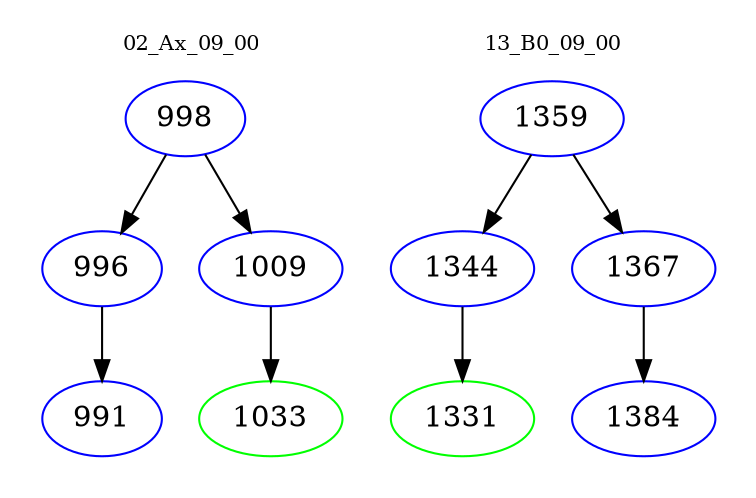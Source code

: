 digraph{
subgraph cluster_0 {
color = white
label = "02_Ax_09_00";
fontsize=10;
T0_998 [label="998", color="blue"]
T0_998 -> T0_996 [color="black"]
T0_996 [label="996", color="blue"]
T0_996 -> T0_991 [color="black"]
T0_991 [label="991", color="blue"]
T0_998 -> T0_1009 [color="black"]
T0_1009 [label="1009", color="blue"]
T0_1009 -> T0_1033 [color="black"]
T0_1033 [label="1033", color="green"]
}
subgraph cluster_1 {
color = white
label = "13_B0_09_00";
fontsize=10;
T1_1359 [label="1359", color="blue"]
T1_1359 -> T1_1344 [color="black"]
T1_1344 [label="1344", color="blue"]
T1_1344 -> T1_1331 [color="black"]
T1_1331 [label="1331", color="green"]
T1_1359 -> T1_1367 [color="black"]
T1_1367 [label="1367", color="blue"]
T1_1367 -> T1_1384 [color="black"]
T1_1384 [label="1384", color="blue"]
}
}
